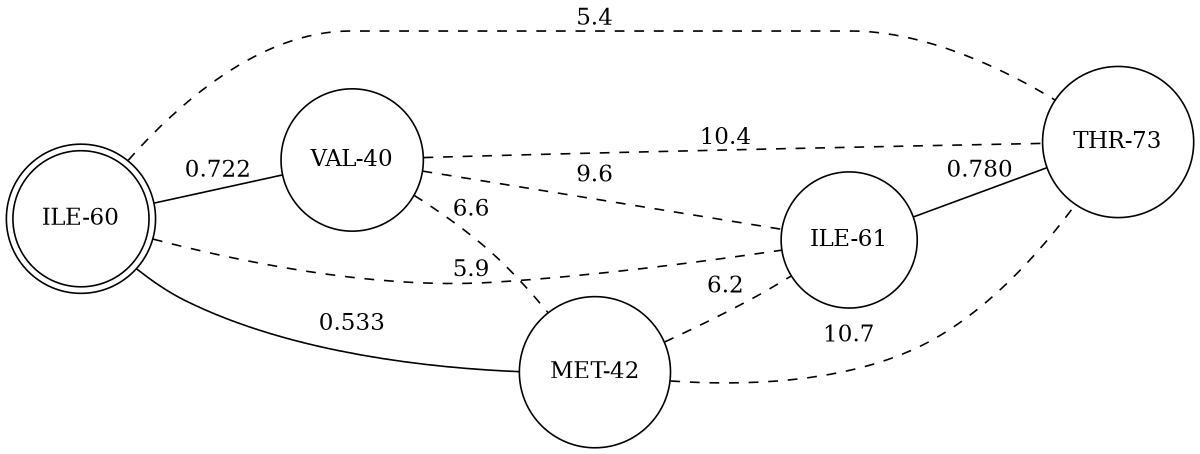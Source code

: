graph finite_state_machine {
	rankdir=LR size="8,5"
	node [shape=doublecircle]
	"ILE-60"
	node [shape=circle]
	"VAL-40"
	"MET-42"
	"ILE-61"
	"THR-73"
	"ILE-60" -- "VAL-40" [label=0.722]
	"ILE-60" -- "MET-42" [label=0.533]
	"ILE-61" -- "THR-73" [label=0.780]
	"ILE-60" -- "ILE-61" [label=5.9 style=dashed]
	"ILE-60" -- "THR-73" [label=5.4 style=dashed]
	"VAL-40" -- "MET-42" [label=6.6 style=dashed]
	"VAL-40" -- "ILE-61" [label=9.6 style=dashed]
	"VAL-40" -- "THR-73" [label=10.4 style=dashed]
	"MET-42" -- "ILE-61" [label=6.2 style=dashed]
	"MET-42" -- "THR-73" [label=10.7 style=dashed]
}

